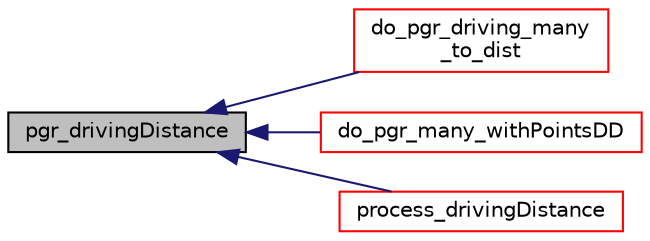 digraph "pgr_drivingDistance"
{
  edge [fontname="Helvetica",fontsize="10",labelfontname="Helvetica",labelfontsize="10"];
  node [fontname="Helvetica",fontsize="10",shape=record];
  rankdir="LR";
  Node5 [label="pgr_drivingDistance",height=0.2,width=0.4,color="black", fillcolor="grey75", style="filled", fontcolor="black"];
  Node5 -> Node6 [dir="back",color="midnightblue",fontsize="10",style="solid",fontname="Helvetica"];
  Node6 [label="do_pgr_driving_many\l_to_dist",height=0.2,width=0.4,color="red", fillcolor="white", style="filled",URL="$drivedist__driver_8h.html#a1e65fbf0a2804179d6164355030a560f"];
  Node5 -> Node9 [dir="back",color="midnightblue",fontsize="10",style="solid",fontname="Helvetica"];
  Node9 [label="do_pgr_many_withPointsDD",height=0.2,width=0.4,color="red", fillcolor="white", style="filled",URL="$withPoints__dd__driver_8h.html#a9072c7cdc9f6a0533c81fce96a11f580"];
  Node5 -> Node12 [dir="back",color="midnightblue",fontsize="10",style="solid",fontname="Helvetica"];
  Node12 [label="process_drivingDistance",height=0.2,width=0.4,color="red", fillcolor="white", style="filled",URL="$driving_8cpp.html#a54752be3f5a512499a6ec47446cc44a2"];
}
